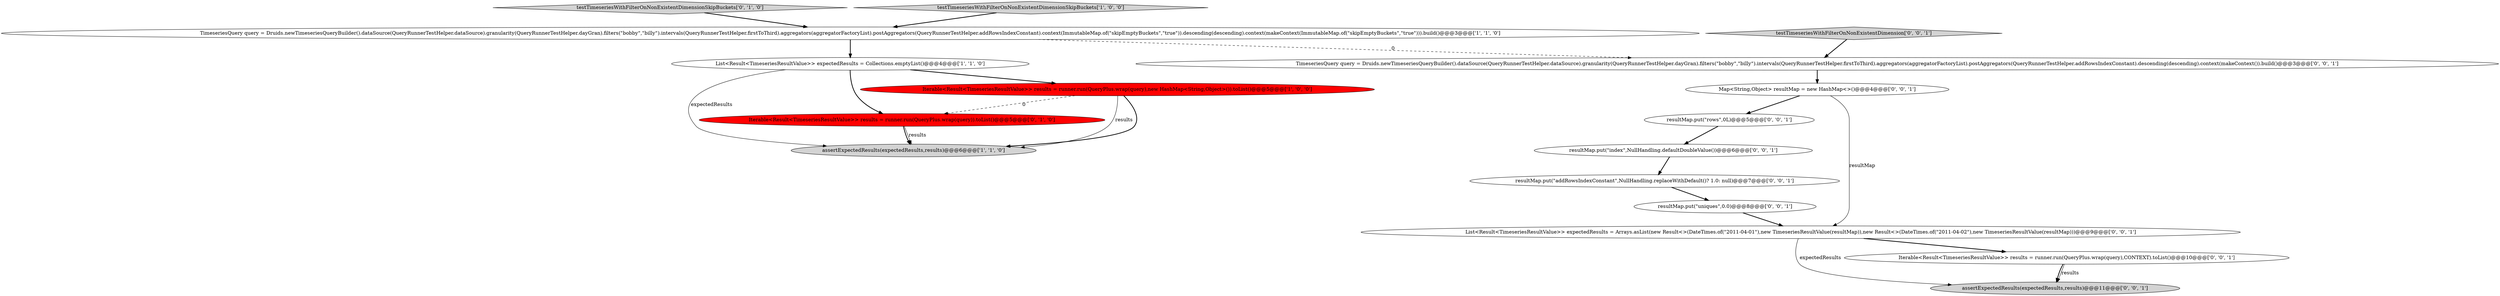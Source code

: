 digraph {
6 [style = filled, label = "testTimeseriesWithFilterOnNonExistentDimensionSkipBuckets['0', '1', '0']", fillcolor = lightgray, shape = diamond image = "AAA0AAABBB2BBB"];
1 [style = filled, label = "assertExpectedResults(expectedResults,results)@@@6@@@['1', '1', '0']", fillcolor = lightgray, shape = ellipse image = "AAA0AAABBB1BBB"];
13 [style = filled, label = "resultMap.put(\"index\",NullHandling.defaultDoubleValue())@@@6@@@['0', '0', '1']", fillcolor = white, shape = ellipse image = "AAA0AAABBB3BBB"];
0 [style = filled, label = "testTimeseriesWithFilterOnNonExistentDimensionSkipBuckets['1', '0', '0']", fillcolor = lightgray, shape = diamond image = "AAA0AAABBB1BBB"];
10 [style = filled, label = "resultMap.put(\"rows\",0L)@@@5@@@['0', '0', '1']", fillcolor = white, shape = ellipse image = "AAA0AAABBB3BBB"];
5 [style = filled, label = "Iterable<Result<TimeseriesResultValue>> results = runner.run(QueryPlus.wrap(query)).toList()@@@5@@@['0', '1', '0']", fillcolor = red, shape = ellipse image = "AAA1AAABBB2BBB"];
2 [style = filled, label = "TimeseriesQuery query = Druids.newTimeseriesQueryBuilder().dataSource(QueryRunnerTestHelper.dataSource).granularity(QueryRunnerTestHelper.dayGran).filters(\"bobby\",\"billy\").intervals(QueryRunnerTestHelper.firstToThird).aggregators(aggregatorFactoryList).postAggregators(QueryRunnerTestHelper.addRowsIndexConstant).context(ImmutableMap.of(\"skipEmptyBuckets\",\"true\")).descending(descending).context(makeContext(ImmutableMap.of(\"skipEmptyBuckets\",\"true\"))).build()@@@3@@@['1', '1', '0']", fillcolor = white, shape = ellipse image = "AAA0AAABBB1BBB"];
3 [style = filled, label = "List<Result<TimeseriesResultValue>> expectedResults = Collections.emptyList()@@@4@@@['1', '1', '0']", fillcolor = white, shape = ellipse image = "AAA0AAABBB1BBB"];
9 [style = filled, label = "assertExpectedResults(expectedResults,results)@@@11@@@['0', '0', '1']", fillcolor = lightgray, shape = ellipse image = "AAA0AAABBB3BBB"];
8 [style = filled, label = "resultMap.put(\"addRowsIndexConstant\",NullHandling.replaceWithDefault()? 1.0: null)@@@7@@@['0', '0', '1']", fillcolor = white, shape = ellipse image = "AAA0AAABBB3BBB"];
11 [style = filled, label = "List<Result<TimeseriesResultValue>> expectedResults = Arrays.asList(new Result<>(DateTimes.of(\"2011-04-01\"),new TimeseriesResultValue(resultMap)),new Result<>(DateTimes.of(\"2011-04-02\"),new TimeseriesResultValue(resultMap)))@@@9@@@['0', '0', '1']", fillcolor = white, shape = ellipse image = "AAA0AAABBB3BBB"];
15 [style = filled, label = "testTimeseriesWithFilterOnNonExistentDimension['0', '0', '1']", fillcolor = lightgray, shape = diamond image = "AAA0AAABBB3BBB"];
16 [style = filled, label = "Map<String,Object> resultMap = new HashMap<>()@@@4@@@['0', '0', '1']", fillcolor = white, shape = ellipse image = "AAA0AAABBB3BBB"];
14 [style = filled, label = "resultMap.put(\"uniques\",0.0)@@@8@@@['0', '0', '1']", fillcolor = white, shape = ellipse image = "AAA0AAABBB3BBB"];
7 [style = filled, label = "TimeseriesQuery query = Druids.newTimeseriesQueryBuilder().dataSource(QueryRunnerTestHelper.dataSource).granularity(QueryRunnerTestHelper.dayGran).filters(\"bobby\",\"billy\").intervals(QueryRunnerTestHelper.firstToThird).aggregators(aggregatorFactoryList).postAggregators(QueryRunnerTestHelper.addRowsIndexConstant).descending(descending).context(makeContext()).build()@@@3@@@['0', '0', '1']", fillcolor = white, shape = ellipse image = "AAA0AAABBB3BBB"];
4 [style = filled, label = "Iterable<Result<TimeseriesResultValue>> results = runner.run(QueryPlus.wrap(query),new HashMap<String,Object>()).toList()@@@5@@@['1', '0', '0']", fillcolor = red, shape = ellipse image = "AAA1AAABBB1BBB"];
12 [style = filled, label = "Iterable<Result<TimeseriesResultValue>> results = runner.run(QueryPlus.wrap(query),CONTEXT).toList()@@@10@@@['0', '0', '1']", fillcolor = white, shape = ellipse image = "AAA0AAABBB3BBB"];
15->7 [style = bold, label=""];
16->10 [style = bold, label=""];
3->1 [style = solid, label="expectedResults"];
2->3 [style = bold, label=""];
0->2 [style = bold, label=""];
8->14 [style = bold, label=""];
11->12 [style = bold, label=""];
4->1 [style = solid, label="results"];
2->7 [style = dashed, label="0"];
12->9 [style = bold, label=""];
3->4 [style = bold, label=""];
6->2 [style = bold, label=""];
12->9 [style = solid, label="results"];
5->1 [style = bold, label=""];
3->5 [style = bold, label=""];
10->13 [style = bold, label=""];
7->16 [style = bold, label=""];
5->1 [style = solid, label="results"];
4->5 [style = dashed, label="0"];
11->9 [style = solid, label="expectedResults"];
4->1 [style = bold, label=""];
13->8 [style = bold, label=""];
14->11 [style = bold, label=""];
16->11 [style = solid, label="resultMap"];
}
